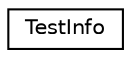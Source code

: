 digraph G
{
  edge [fontname="Helvetica",fontsize="10",labelfontname="Helvetica",labelfontsize="10"];
  node [fontname="Helvetica",fontsize="10",shape=record];
  rankdir=LR;
  Node1 [label="TestInfo",height=0.2,width=0.4,color="black", fillcolor="white", style="filled",URL="$interface_test_info.html",tooltip="The clas creates test information in database, in order to test app while developing."];
}
